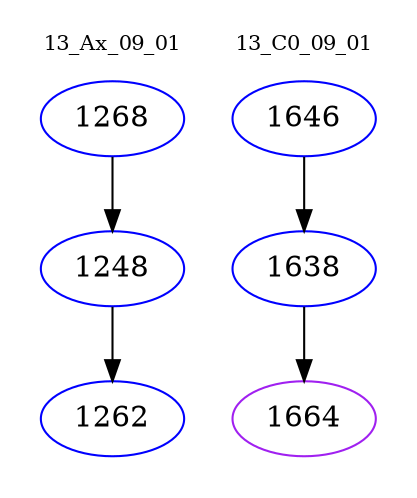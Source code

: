 digraph{
subgraph cluster_0 {
color = white
label = "13_Ax_09_01";
fontsize=10;
T0_1268 [label="1268", color="blue"]
T0_1268 -> T0_1248 [color="black"]
T0_1248 [label="1248", color="blue"]
T0_1248 -> T0_1262 [color="black"]
T0_1262 [label="1262", color="blue"]
}
subgraph cluster_1 {
color = white
label = "13_C0_09_01";
fontsize=10;
T1_1646 [label="1646", color="blue"]
T1_1646 -> T1_1638 [color="black"]
T1_1638 [label="1638", color="blue"]
T1_1638 -> T1_1664 [color="black"]
T1_1664 [label="1664", color="purple"]
}
}
